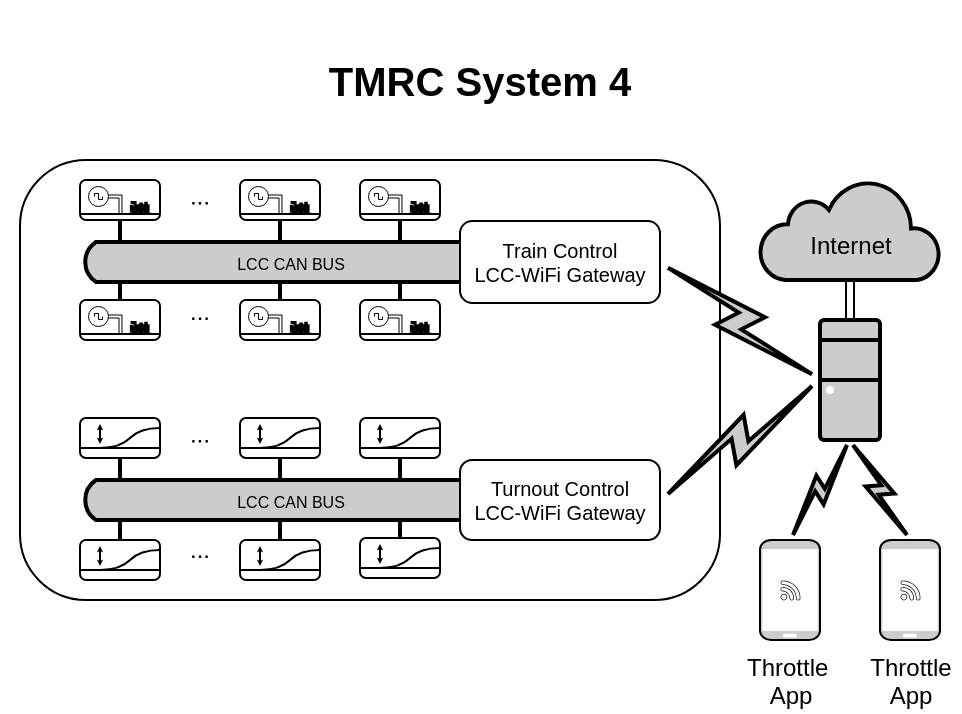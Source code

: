 <mxfile version="24.7.5">
  <diagram name="Page-1" id="bfe91b75-5d2c-26a0-9c1d-138518896778">
    <mxGraphModel dx="1819" dy="663" grid="1" gridSize="10" guides="1" tooltips="1" connect="1" arrows="1" fold="1" page="1" pageScale="1" pageWidth="1100" pageHeight="850" background="none" math="0" shadow="0">
      <root>
        <mxCell id="0" />
        <mxCell id="1" parent="0" />
        <mxCell id="lK3df7tZPb-p5RVf7uYH-199" value="" style="rounded=1;whiteSpace=wrap;html=1;strokeColor=default;" parent="1" vertex="1">
          <mxGeometry x="-1090" y="80" width="350" height="220" as="geometry" />
        </mxCell>
        <mxCell id="lK3df7tZPb-p5RVf7uYH-2" value="" style="fontColor=#0066CC;verticalAlign=top;verticalLabelPosition=bottom;labelPosition=center;align=center;html=1;outlineConnect=0;fillColor=#CCCCCC;strokeColor=default;gradientColor=none;gradientDirection=north;strokeWidth=2;shape=mxgraph.networks.desktop_pc;" parent="1" vertex="1">
          <mxGeometry x="-690" y="160" width="30" height="60" as="geometry" />
        </mxCell>
        <mxCell id="lK3df7tZPb-p5RVf7uYH-3" value="&lt;font&gt;&lt;br&gt;&lt;/font&gt;&lt;div&gt;&lt;font&gt;Internet&lt;/font&gt;&lt;/div&gt;" style="html=1;outlineConnect=0;fillColor=#CCCCCC;strokeColor=default;gradientColor=none;gradientDirection=north;strokeWidth=2;shape=mxgraph.networks.cloud;fontColor=default;" parent="1" vertex="1">
          <mxGeometry x="-720" y="90" width="90" height="50" as="geometry" />
        </mxCell>
        <mxCell id="lK3df7tZPb-p5RVf7uYH-8" value="" style="html=1;outlineConnect=0;fillColor=#CCCCCC;strokeColor=default;gradientColor=none;gradientDirection=north;strokeWidth=2;shape=mxgraph.networks.comm_link_edge;html=1;rounded=0;entryX=0;entryY=0.5;entryDx=0;entryDy=0;entryPerimeter=0;exitX=1;exitY=0.5;exitDx=0;exitDy=0;" parent="1" source="lK3df7tZPb-p5RVf7uYH-18" target="lK3df7tZPb-p5RVf7uYH-2" edge="1">
          <mxGeometry width="100" height="100" relative="1" as="geometry">
            <mxPoint x="-510" y="-10" as="sourcePoint" />
            <mxPoint x="-460" y="60" as="targetPoint" />
          </mxGeometry>
        </mxCell>
        <mxCell id="lK3df7tZPb-p5RVf7uYH-29" value="&lt;font style=&quot;font-size: 8px;&quot; color=&quot;#000000&quot;&gt;LCC CAN BUS&lt;/font&gt;" style="html=1;fillColor=#CCCCCC;strokeColor=default;gradientColor=none;gradientDirection=north;strokeWidth=2;shape=mxgraph.networks.bus;gradientColor=none;gradientDirection=north;fontColor=#ffffff;perimeter=backbonePerimeter;backboneSize=20;" parent="1" vertex="1">
          <mxGeometry x="-1060" y="240" width="210" height="20" as="geometry" />
        </mxCell>
        <mxCell id="lK3df7tZPb-p5RVf7uYH-30" value="" style="strokeColor=default;edgeStyle=none;rounded=0;endArrow=none;html=1;strokeWidth=2;exitX=0.5;exitY=1;exitDx=0;exitDy=0;" parent="1" source="lK3df7tZPb-p5RVf7uYH-145" edge="1">
          <mxGeometry relative="1" as="geometry">
            <mxPoint x="-1040" y="169" as="sourcePoint" />
            <mxPoint x="-1040" y="239.465" as="targetPoint" />
          </mxGeometry>
        </mxCell>
        <mxCell id="lK3df7tZPb-p5RVf7uYH-31" value="" style="strokeColor=default;edgeStyle=none;rounded=0;endArrow=none;html=1;strokeWidth=2;exitX=0.5;exitY=1;exitDx=0;exitDy=0;" parent="1" source="lK3df7tZPb-p5RVf7uYH-140" target="lK3df7tZPb-p5RVf7uYH-29" edge="1">
          <mxGeometry relative="1" as="geometry">
            <mxPoint x="-960" y="229" as="sourcePoint" />
          </mxGeometry>
        </mxCell>
        <mxCell id="lK3df7tZPb-p5RVf7uYH-32" value="" style="strokeColor=default;edgeStyle=none;rounded=0;endArrow=none;html=1;strokeWidth=2;exitX=0.5;exitY=1;exitDx=0;exitDy=0;" parent="1" source="lK3df7tZPb-p5RVf7uYH-84" target="lK3df7tZPb-p5RVf7uYH-29" edge="1">
          <mxGeometry relative="1" as="geometry">
            <mxPoint x="-900" y="180" as="sourcePoint" />
          </mxGeometry>
        </mxCell>
        <mxCell id="lK3df7tZPb-p5RVf7uYH-34" value="" style="strokeColor=default;edgeStyle=none;rounded=0;endArrow=none;html=1;strokeWidth=2;exitX=0.5;exitY=0;exitDx=0;exitDy=0;" parent="1" source="lK3df7tZPb-p5RVf7uYH-89" edge="1">
          <mxGeometry relative="1" as="geometry">
            <mxPoint x="-1040" y="320" as="sourcePoint" />
            <mxPoint x="-1040" y="260.167" as="targetPoint" />
          </mxGeometry>
        </mxCell>
        <mxCell id="lK3df7tZPb-p5RVf7uYH-35" value="" style="strokeColor=default;edgeStyle=none;rounded=0;endArrow=none;html=1;strokeWidth=2;exitX=0.5;exitY=0;exitDx=0;exitDy=0;" parent="1" source="lK3df7tZPb-p5RVf7uYH-94" target="lK3df7tZPb-p5RVf7uYH-29" edge="1">
          <mxGeometry relative="1" as="geometry">
            <mxPoint x="-960" y="320" as="sourcePoint" />
          </mxGeometry>
        </mxCell>
        <mxCell id="lK3df7tZPb-p5RVf7uYH-36" value="" style="strokeColor=default;edgeStyle=none;rounded=0;endArrow=none;html=1;strokeWidth=2;exitX=0.5;exitY=0;exitDx=0;exitDy=0;" parent="1" source="lK3df7tZPb-p5RVf7uYH-99" target="lK3df7tZPb-p5RVf7uYH-29" edge="1">
          <mxGeometry relative="1" as="geometry">
            <mxPoint x="-900" y="320" as="sourcePoint" />
          </mxGeometry>
        </mxCell>
        <mxCell id="lK3df7tZPb-p5RVf7uYH-39" value="" style="html=1;outlineConnect=0;fillColor=#CCCCCC;strokeColor=default;gradientColor=none;gradientDirection=north;strokeWidth=2;shape=mxgraph.networks.comm_link_edge;html=1;rounded=0;entryX=0;entryY=0.5;entryDx=0;entryDy=0;entryPerimeter=0;exitX=1;exitY=0.5;exitDx=0;exitDy=0;" parent="1" source="lK3df7tZPb-p5RVf7uYH-19" target="lK3df7tZPb-p5RVf7uYH-2" edge="1">
          <mxGeometry width="100" height="100" relative="1" as="geometry">
            <mxPoint x="-770" y="240" as="sourcePoint" />
            <mxPoint x="-690" y="310" as="targetPoint" />
          </mxGeometry>
        </mxCell>
        <mxCell id="lK3df7tZPb-p5RVf7uYH-83" value="" style="group;strokeColor=none;" parent="1" vertex="1" connectable="0">
          <mxGeometry x="-920" y="209" width="40" height="20" as="geometry" />
        </mxCell>
        <mxCell id="lK3df7tZPb-p5RVf7uYH-84" value="" style="rounded=1;whiteSpace=wrap;html=1;strokeColor=default;" parent="lK3df7tZPb-p5RVf7uYH-83" vertex="1">
          <mxGeometry width="40" height="20" as="geometry" />
        </mxCell>
        <mxCell id="lK3df7tZPb-p5RVf7uYH-85" value="" style="endArrow=none;html=1;rounded=0;strokeColor=default;" parent="lK3df7tZPb-p5RVf7uYH-83" edge="1">
          <mxGeometry width="50" height="50" relative="1" as="geometry">
            <mxPoint x="40" y="15" as="sourcePoint" />
            <mxPoint y="15" as="targetPoint" />
          </mxGeometry>
        </mxCell>
        <mxCell id="lK3df7tZPb-p5RVf7uYH-86" value="" style="edgeStyle=entityRelationEdgeStyle;startArrow=none;endArrow=none;segment=10;curved=1;sourcePerimeterSpacing=0;targetPerimeterSpacing=0;rounded=0;strokeColor=default;" parent="lK3df7tZPb-p5RVf7uYH-83" edge="1">
          <mxGeometry relative="1" as="geometry">
            <mxPoint x="10" y="15" as="sourcePoint" />
            <mxPoint x="40" y="5" as="targetPoint" />
          </mxGeometry>
        </mxCell>
        <mxCell id="lK3df7tZPb-p5RVf7uYH-87" value="" style="endArrow=classic;startArrow=classic;html=1;rounded=0;endSize=0;startSize=0;strokeColor=default;" parent="lK3df7tZPb-p5RVf7uYH-83" edge="1">
          <mxGeometry width="50" height="50" relative="1" as="geometry">
            <mxPoint x="10" y="13" as="sourcePoint" />
            <mxPoint x="10" y="3" as="targetPoint" />
            <Array as="points">
              <mxPoint x="10" y="8" />
            </Array>
          </mxGeometry>
        </mxCell>
        <mxCell id="lK3df7tZPb-p5RVf7uYH-88" value="" style="group;strokeColor=none;" parent="1" vertex="1" connectable="0">
          <mxGeometry x="-1060" y="270" width="40" height="20" as="geometry" />
        </mxCell>
        <mxCell id="lK3df7tZPb-p5RVf7uYH-89" value="" style="rounded=1;whiteSpace=wrap;html=1;strokeColor=default;" parent="lK3df7tZPb-p5RVf7uYH-88" vertex="1">
          <mxGeometry width="40" height="20" as="geometry" />
        </mxCell>
        <mxCell id="lK3df7tZPb-p5RVf7uYH-90" value="" style="endArrow=none;html=1;rounded=0;strokeColor=default;" parent="lK3df7tZPb-p5RVf7uYH-88" edge="1">
          <mxGeometry width="50" height="50" relative="1" as="geometry">
            <mxPoint x="40" y="15" as="sourcePoint" />
            <mxPoint y="15" as="targetPoint" />
          </mxGeometry>
        </mxCell>
        <mxCell id="lK3df7tZPb-p5RVf7uYH-91" value="" style="edgeStyle=entityRelationEdgeStyle;startArrow=none;endArrow=none;segment=10;curved=1;sourcePerimeterSpacing=0;targetPerimeterSpacing=0;rounded=0;strokeColor=default;" parent="lK3df7tZPb-p5RVf7uYH-88" edge="1">
          <mxGeometry relative="1" as="geometry">
            <mxPoint x="10" y="15" as="sourcePoint" />
            <mxPoint x="40" y="5" as="targetPoint" />
          </mxGeometry>
        </mxCell>
        <mxCell id="lK3df7tZPb-p5RVf7uYH-92" value="" style="endArrow=classic;startArrow=classic;html=1;rounded=0;endSize=0;startSize=0;strokeColor=default;" parent="lK3df7tZPb-p5RVf7uYH-88" edge="1">
          <mxGeometry width="50" height="50" relative="1" as="geometry">
            <mxPoint x="10" y="13" as="sourcePoint" />
            <mxPoint x="10" y="3" as="targetPoint" />
            <Array as="points">
              <mxPoint x="10" y="8" />
            </Array>
          </mxGeometry>
        </mxCell>
        <mxCell id="lK3df7tZPb-p5RVf7uYH-93" value="" style="group;strokeColor=none;" parent="1" vertex="1" connectable="0">
          <mxGeometry x="-980" y="270" width="40" height="20" as="geometry" />
        </mxCell>
        <mxCell id="lK3df7tZPb-p5RVf7uYH-94" value="" style="rounded=1;whiteSpace=wrap;html=1;strokeColor=default;" parent="lK3df7tZPb-p5RVf7uYH-93" vertex="1">
          <mxGeometry width="40" height="20" as="geometry" />
        </mxCell>
        <mxCell id="lK3df7tZPb-p5RVf7uYH-95" value="" style="endArrow=none;html=1;rounded=0;strokeColor=default;" parent="lK3df7tZPb-p5RVf7uYH-93" edge="1">
          <mxGeometry width="50" height="50" relative="1" as="geometry">
            <mxPoint x="40" y="15" as="sourcePoint" />
            <mxPoint y="15" as="targetPoint" />
          </mxGeometry>
        </mxCell>
        <mxCell id="lK3df7tZPb-p5RVf7uYH-96" value="" style="edgeStyle=entityRelationEdgeStyle;startArrow=none;endArrow=none;segment=10;curved=1;sourcePerimeterSpacing=0;targetPerimeterSpacing=0;rounded=0;strokeColor=default;" parent="lK3df7tZPb-p5RVf7uYH-93" edge="1">
          <mxGeometry relative="1" as="geometry">
            <mxPoint x="10" y="15" as="sourcePoint" />
            <mxPoint x="40" y="5" as="targetPoint" />
          </mxGeometry>
        </mxCell>
        <mxCell id="lK3df7tZPb-p5RVf7uYH-97" value="" style="endArrow=classic;startArrow=classic;html=1;rounded=0;endSize=0;startSize=0;strokeColor=default;" parent="lK3df7tZPb-p5RVf7uYH-93" edge="1">
          <mxGeometry width="50" height="50" relative="1" as="geometry">
            <mxPoint x="10" y="13" as="sourcePoint" />
            <mxPoint x="10" y="3" as="targetPoint" />
            <Array as="points">
              <mxPoint x="10" y="8" />
            </Array>
          </mxGeometry>
        </mxCell>
        <mxCell id="lK3df7tZPb-p5RVf7uYH-98" value="" style="group;strokeColor=none;" parent="1" vertex="1" connectable="0">
          <mxGeometry x="-920" y="269" width="40" height="20" as="geometry" />
        </mxCell>
        <mxCell id="lK3df7tZPb-p5RVf7uYH-99" value="" style="rounded=1;whiteSpace=wrap;html=1;strokeColor=default;" parent="lK3df7tZPb-p5RVf7uYH-98" vertex="1">
          <mxGeometry width="40" height="20" as="geometry" />
        </mxCell>
        <mxCell id="lK3df7tZPb-p5RVf7uYH-100" value="" style="endArrow=none;html=1;rounded=0;strokeColor=default;" parent="lK3df7tZPb-p5RVf7uYH-98" edge="1">
          <mxGeometry width="50" height="50" relative="1" as="geometry">
            <mxPoint x="40" y="15" as="sourcePoint" />
            <mxPoint y="15" as="targetPoint" />
          </mxGeometry>
        </mxCell>
        <mxCell id="lK3df7tZPb-p5RVf7uYH-101" value="" style="edgeStyle=entityRelationEdgeStyle;startArrow=none;endArrow=none;segment=10;curved=1;sourcePerimeterSpacing=0;targetPerimeterSpacing=0;rounded=0;strokeColor=default;" parent="lK3df7tZPb-p5RVf7uYH-98" edge="1">
          <mxGeometry relative="1" as="geometry">
            <mxPoint x="10" y="15" as="sourcePoint" />
            <mxPoint x="40" y="5" as="targetPoint" />
          </mxGeometry>
        </mxCell>
        <mxCell id="lK3df7tZPb-p5RVf7uYH-102" value="" style="endArrow=classic;startArrow=classic;html=1;rounded=0;endSize=0;startSize=0;strokeColor=default;" parent="lK3df7tZPb-p5RVf7uYH-98" edge="1">
          <mxGeometry width="50" height="50" relative="1" as="geometry">
            <mxPoint x="10" y="13" as="sourcePoint" />
            <mxPoint x="10" y="3" as="targetPoint" />
            <Array as="points">
              <mxPoint x="10" y="8" />
            </Array>
          </mxGeometry>
        </mxCell>
        <mxCell id="lK3df7tZPb-p5RVf7uYH-108" value="..." style="text;html=1;align=center;verticalAlign=middle;whiteSpace=wrap;rounded=0;strokeColor=none;" parent="1" vertex="1">
          <mxGeometry x="-1040" y="260" width="80" height="29" as="geometry" />
        </mxCell>
        <mxCell id="lK3df7tZPb-p5RVf7uYH-109" value="..." style="text;html=1;align=center;verticalAlign=middle;whiteSpace=wrap;rounded=0;rotation=-180;strokeColor=none;" parent="1" vertex="1">
          <mxGeometry x="-1040" y="209" width="80" height="31" as="geometry" />
        </mxCell>
        <mxCell id="lK3df7tZPb-p5RVf7uYH-138" style="edgeStyle=orthogonalEdgeStyle;shape=link;rounded=0;orthogonalLoop=1;jettySize=auto;html=1;exitX=0.5;exitY=1;exitDx=0;exitDy=0;exitPerimeter=0;entryX=0.5;entryY=0;entryDx=0;entryDy=0;entryPerimeter=0;strokeColor=default;" parent="1" source="lK3df7tZPb-p5RVf7uYH-3" target="lK3df7tZPb-p5RVf7uYH-2" edge="1">
          <mxGeometry relative="1" as="geometry" />
        </mxCell>
        <mxCell id="lK3df7tZPb-p5RVf7uYH-19" value="&lt;div style=&quot;font-size: 10px;&quot;&gt;&lt;font style=&quot;font-size: 10px;&quot;&gt;Turnout Control&lt;/font&gt;&lt;/div&gt;&lt;div style=&quot;font-size: 10px;&quot;&gt;&lt;font style=&quot;font-size: 10px;&quot;&gt;LCC-WiFi Gateway&lt;/font&gt;&lt;/div&gt;" style="rounded=1;whiteSpace=wrap;html=1;strokeColor=default;fontColor=default;" parent="1" vertex="1">
          <mxGeometry x="-870" y="230" width="100" height="40" as="geometry" />
        </mxCell>
        <mxCell id="lK3df7tZPb-p5RVf7uYH-139" value="" style="group;strokeColor=none;" parent="1" vertex="1" connectable="0">
          <mxGeometry x="-980" y="209" width="40" height="20" as="geometry" />
        </mxCell>
        <mxCell id="lK3df7tZPb-p5RVf7uYH-140" value="" style="rounded=1;whiteSpace=wrap;html=1;strokeColor=default;" parent="lK3df7tZPb-p5RVf7uYH-139" vertex="1">
          <mxGeometry width="40" height="20" as="geometry" />
        </mxCell>
        <mxCell id="lK3df7tZPb-p5RVf7uYH-141" value="" style="endArrow=none;html=1;rounded=0;strokeColor=default;" parent="lK3df7tZPb-p5RVf7uYH-139" edge="1">
          <mxGeometry width="50" height="50" relative="1" as="geometry">
            <mxPoint x="40" y="15" as="sourcePoint" />
            <mxPoint y="15" as="targetPoint" />
          </mxGeometry>
        </mxCell>
        <mxCell id="lK3df7tZPb-p5RVf7uYH-142" value="" style="edgeStyle=entityRelationEdgeStyle;startArrow=none;endArrow=none;segment=10;curved=1;sourcePerimeterSpacing=0;targetPerimeterSpacing=0;rounded=0;strokeColor=default;" parent="lK3df7tZPb-p5RVf7uYH-139" edge="1">
          <mxGeometry relative="1" as="geometry">
            <mxPoint x="10" y="15" as="sourcePoint" />
            <mxPoint x="40" y="5" as="targetPoint" />
          </mxGeometry>
        </mxCell>
        <mxCell id="lK3df7tZPb-p5RVf7uYH-143" value="" style="endArrow=classic;startArrow=classic;html=1;rounded=0;endSize=0;startSize=0;strokeColor=default;" parent="lK3df7tZPb-p5RVf7uYH-139" edge="1">
          <mxGeometry width="50" height="50" relative="1" as="geometry">
            <mxPoint x="10" y="13" as="sourcePoint" />
            <mxPoint x="10" y="3" as="targetPoint" />
            <Array as="points">
              <mxPoint x="10" y="8" />
            </Array>
          </mxGeometry>
        </mxCell>
        <mxCell id="lK3df7tZPb-p5RVf7uYH-144" value="" style="group;strokeColor=none;" parent="1" vertex="1" connectable="0">
          <mxGeometry x="-1060" y="209" width="40" height="20" as="geometry" />
        </mxCell>
        <mxCell id="lK3df7tZPb-p5RVf7uYH-145" value="" style="rounded=1;whiteSpace=wrap;html=1;strokeColor=default;" parent="lK3df7tZPb-p5RVf7uYH-144" vertex="1">
          <mxGeometry width="40" height="20" as="geometry" />
        </mxCell>
        <mxCell id="lK3df7tZPb-p5RVf7uYH-146" value="" style="endArrow=none;html=1;rounded=0;strokeColor=default;" parent="lK3df7tZPb-p5RVf7uYH-144" edge="1">
          <mxGeometry width="50" height="50" relative="1" as="geometry">
            <mxPoint x="40" y="15" as="sourcePoint" />
            <mxPoint y="15" as="targetPoint" />
          </mxGeometry>
        </mxCell>
        <mxCell id="lK3df7tZPb-p5RVf7uYH-147" value="" style="edgeStyle=entityRelationEdgeStyle;startArrow=none;endArrow=none;segment=10;curved=1;sourcePerimeterSpacing=0;targetPerimeterSpacing=0;rounded=0;strokeColor=default;" parent="lK3df7tZPb-p5RVf7uYH-144" edge="1">
          <mxGeometry relative="1" as="geometry">
            <mxPoint x="10" y="15" as="sourcePoint" />
            <mxPoint x="40" y="5" as="targetPoint" />
          </mxGeometry>
        </mxCell>
        <mxCell id="lK3df7tZPb-p5RVf7uYH-148" value="" style="endArrow=classic;startArrow=classic;html=1;rounded=0;endSize=0;startSize=0;strokeColor=default;" parent="lK3df7tZPb-p5RVf7uYH-144" edge="1">
          <mxGeometry width="50" height="50" relative="1" as="geometry">
            <mxPoint x="10" y="13" as="sourcePoint" />
            <mxPoint x="10" y="3" as="targetPoint" />
            <Array as="points">
              <mxPoint x="10" y="8" />
            </Array>
          </mxGeometry>
        </mxCell>
        <mxCell id="lK3df7tZPb-p5RVf7uYH-150" value="&lt;font style=&quot;font-size: 8px;&quot; color=&quot;#000000&quot;&gt;LCC CAN BUS&lt;/font&gt;" style="html=1;fillColor=#CCCCCC;strokeColor=default;gradientColor=none;gradientDirection=north;strokeWidth=2;shape=mxgraph.networks.bus;gradientColor=none;gradientDirection=north;fontColor=#ffffff;perimeter=backbonePerimeter;backboneSize=20;" parent="1" vertex="1">
          <mxGeometry x="-1060" y="121" width="210" height="20" as="geometry" />
        </mxCell>
        <mxCell id="lK3df7tZPb-p5RVf7uYH-151" value="" style="strokeColor=default;edgeStyle=none;rounded=0;endArrow=none;html=1;strokeWidth=2;exitX=0.5;exitY=1;exitDx=0;exitDy=0;" parent="1" source="lK3df7tZPb-p5RVf7uYH-180" edge="1">
          <mxGeometry relative="1" as="geometry">
            <mxPoint x="-1040" y="110" as="sourcePoint" />
            <mxPoint x="-1040" y="120.465" as="targetPoint" />
          </mxGeometry>
        </mxCell>
        <mxCell id="lK3df7tZPb-p5RVf7uYH-152" value="" style="strokeColor=default;edgeStyle=none;rounded=0;endArrow=none;html=1;strokeWidth=2;exitX=0.5;exitY=1;exitDx=0;exitDy=0;" parent="1" source="lK3df7tZPb-p5RVf7uYH-174" target="lK3df7tZPb-p5RVf7uYH-150" edge="1">
          <mxGeometry relative="1" as="geometry">
            <mxPoint x="-960" y="110" as="sourcePoint" />
          </mxGeometry>
        </mxCell>
        <mxCell id="lK3df7tZPb-p5RVf7uYH-153" value="" style="strokeColor=default;edgeStyle=none;rounded=0;endArrow=none;html=1;strokeWidth=2;exitX=0.5;exitY=1;exitDx=0;exitDy=0;" parent="1" source="lK3df7tZPb-p5RVf7uYH-161" target="lK3df7tZPb-p5RVf7uYH-150" edge="1">
          <mxGeometry relative="1" as="geometry">
            <mxPoint x="-900" y="110" as="sourcePoint" />
          </mxGeometry>
        </mxCell>
        <mxCell id="lK3df7tZPb-p5RVf7uYH-154" value="" style="strokeColor=default;edgeStyle=none;rounded=0;endArrow=none;html=1;strokeWidth=2;exitX=0.5;exitY=0;exitDx=0;exitDy=0;" parent="1" source="lK3df7tZPb-p5RVf7uYH-192" edge="1">
          <mxGeometry relative="1" as="geometry">
            <mxPoint x="-1040" y="151" as="sourcePoint" />
            <mxPoint x="-1040" y="141.167" as="targetPoint" />
          </mxGeometry>
        </mxCell>
        <mxCell id="lK3df7tZPb-p5RVf7uYH-155" value="" style="strokeColor=default;edgeStyle=none;rounded=0;endArrow=none;html=1;strokeWidth=2;exitX=0.5;exitY=0;exitDx=0;exitDy=0;" parent="1" source="lK3df7tZPb-p5RVf7uYH-186" target="lK3df7tZPb-p5RVf7uYH-150" edge="1">
          <mxGeometry relative="1" as="geometry">
            <mxPoint x="-960" y="151" as="sourcePoint" />
          </mxGeometry>
        </mxCell>
        <mxCell id="lK3df7tZPb-p5RVf7uYH-156" value="" style="strokeColor=default;edgeStyle=none;rounded=0;endArrow=none;html=1;strokeWidth=2;exitX=0.5;exitY=0;exitDx=0;exitDy=0;" parent="1" source="lK3df7tZPb-p5RVf7uYH-167" target="lK3df7tZPb-p5RVf7uYH-150" edge="1">
          <mxGeometry relative="1" as="geometry">
            <mxPoint x="-900" y="150" as="sourcePoint" />
          </mxGeometry>
        </mxCell>
        <mxCell id="lK3df7tZPb-p5RVf7uYH-157" value="..." style="text;html=1;align=center;verticalAlign=middle;whiteSpace=wrap;rounded=0;strokeColor=none;" parent="1" vertex="1">
          <mxGeometry x="-1040" y="141" width="80" height="29" as="geometry" />
        </mxCell>
        <mxCell id="lK3df7tZPb-p5RVf7uYH-158" value="..." style="text;html=1;align=center;verticalAlign=middle;whiteSpace=wrap;rounded=0;rotation=-180;strokeColor=none;" parent="1" vertex="1">
          <mxGeometry x="-1040" y="90" width="80" height="31" as="geometry" />
        </mxCell>
        <mxCell id="lK3df7tZPb-p5RVf7uYH-18" value="&lt;div style=&quot;font-size: 10px;&quot;&gt;&lt;font style=&quot;font-size: 10px;&quot;&gt;Train Control&lt;/font&gt;&lt;/div&gt;&lt;div style=&quot;font-size: 10px;&quot;&gt;&lt;font style=&quot;font-size: 10px;&quot;&gt;LCC-WiFi Gateway&lt;/font&gt;&lt;/div&gt;" style="rounded=1;whiteSpace=wrap;html=1;strokeColor=default;fontColor=default;" parent="1" vertex="1">
          <mxGeometry x="-870" y="110.5" width="100" height="41" as="geometry" />
        </mxCell>
        <mxCell id="lK3df7tZPb-p5RVf7uYH-160" value="" style="group;strokeColor=none;" parent="1" vertex="1" connectable="0">
          <mxGeometry x="-920" y="90.0" width="40" height="20" as="geometry" />
        </mxCell>
        <mxCell id="lK3df7tZPb-p5RVf7uYH-161" value="" style="rounded=1;whiteSpace=wrap;html=1;strokeColor=default;" parent="lK3df7tZPb-p5RVf7uYH-160" vertex="1">
          <mxGeometry width="40" height="20" as="geometry" />
        </mxCell>
        <mxCell id="lK3df7tZPb-p5RVf7uYH-162" value="" style="endArrow=none;startArrow=none;html=1;rounded=0;exitX=0;exitY=0.5;exitDx=0;exitDy=0;entryX=1;entryY=0.5;entryDx=0;entryDy=0;startFill=0;endFill=0;strokeColor=default;" parent="lK3df7tZPb-p5RVf7uYH-160" edge="1">
          <mxGeometry width="100" height="100" relative="1" as="geometry">
            <mxPoint y="17" as="sourcePoint" />
            <mxPoint x="40" y="17" as="targetPoint" />
          </mxGeometry>
        </mxCell>
        <mxCell id="lK3df7tZPb-p5RVf7uYH-163" value="" style="shape=mxgraph.signs.transportation.train_3;html=1;pointerEvents=1;fillColor=#000000;strokeColor=default;verticalLabelPosition=bottom;verticalAlign=top;align=center;sketch=0;" parent="lK3df7tZPb-p5RVf7uYH-160" vertex="1">
          <mxGeometry x="25.25" y="11" width="9.5" height="6" as="geometry" />
        </mxCell>
        <mxCell id="lK3df7tZPb-p5RVf7uYH-164" style="edgeStyle=orthogonalEdgeStyle;shape=link;rounded=0;orthogonalLoop=1;jettySize=auto;html=1;exitX=1;exitY=0.5;exitDx=0;exitDy=0;exitPerimeter=0;width=-1.475;strokeWidth=0.5;snapToPoint=1;strokeColor=default;" parent="lK3df7tZPb-p5RVf7uYH-160" source="lK3df7tZPb-p5RVf7uYH-165" edge="1">
          <mxGeometry relative="1" as="geometry">
            <mxPoint x="20" y="17" as="targetPoint" />
          </mxGeometry>
        </mxCell>
        <mxCell id="lK3df7tZPb-p5RVf7uYH-165" value="" style="pointerEvents=1;verticalLabelPosition=bottom;shadow=0;dashed=0;align=center;html=1;verticalAlign=top;shape=mxgraph.electrical.signal_sources.source;aspect=fixed;points=[[0.5,0,0],[1,0.5,0],[0.5,1,0],[0,0.5,0]];elSignalType=square;strokeWidth=0.5;strokeColor=default;" parent="lK3df7tZPb-p5RVf7uYH-160" vertex="1">
          <mxGeometry x="4" y="3" width="10" height="10" as="geometry" />
        </mxCell>
        <mxCell id="lK3df7tZPb-p5RVf7uYH-166" value="" style="group;strokeColor=none;" parent="1" vertex="1" connectable="0">
          <mxGeometry x="-920" y="150.0" width="40" height="20" as="geometry" />
        </mxCell>
        <mxCell id="lK3df7tZPb-p5RVf7uYH-167" value="" style="rounded=1;whiteSpace=wrap;html=1;strokeColor=default;" parent="lK3df7tZPb-p5RVf7uYH-166" vertex="1">
          <mxGeometry width="40" height="20" as="geometry" />
        </mxCell>
        <mxCell id="lK3df7tZPb-p5RVf7uYH-168" value="" style="endArrow=none;startArrow=none;html=1;rounded=0;exitX=0;exitY=0.5;exitDx=0;exitDy=0;entryX=1;entryY=0.5;entryDx=0;entryDy=0;startFill=0;endFill=0;strokeColor=default;" parent="lK3df7tZPb-p5RVf7uYH-166" edge="1">
          <mxGeometry width="100" height="100" relative="1" as="geometry">
            <mxPoint y="17" as="sourcePoint" />
            <mxPoint x="40" y="17" as="targetPoint" />
          </mxGeometry>
        </mxCell>
        <mxCell id="lK3df7tZPb-p5RVf7uYH-169" value="" style="shape=mxgraph.signs.transportation.train_3;html=1;pointerEvents=1;fillColor=#000000;strokeColor=default;verticalLabelPosition=bottom;verticalAlign=top;align=center;sketch=0;" parent="lK3df7tZPb-p5RVf7uYH-166" vertex="1">
          <mxGeometry x="25.25" y="11" width="9.5" height="6" as="geometry" />
        </mxCell>
        <mxCell id="lK3df7tZPb-p5RVf7uYH-170" style="edgeStyle=orthogonalEdgeStyle;shape=link;rounded=0;orthogonalLoop=1;jettySize=auto;html=1;exitX=1;exitY=0.5;exitDx=0;exitDy=0;exitPerimeter=0;width=-1.475;strokeWidth=0.5;snapToPoint=1;strokeColor=default;" parent="lK3df7tZPb-p5RVf7uYH-166" source="lK3df7tZPb-p5RVf7uYH-171" edge="1">
          <mxGeometry relative="1" as="geometry">
            <mxPoint x="20" y="17" as="targetPoint" />
          </mxGeometry>
        </mxCell>
        <mxCell id="lK3df7tZPb-p5RVf7uYH-171" value="" style="pointerEvents=1;verticalLabelPosition=bottom;shadow=0;dashed=0;align=center;html=1;verticalAlign=top;shape=mxgraph.electrical.signal_sources.source;aspect=fixed;points=[[0.5,0,0],[1,0.5,0],[0.5,1,0],[0,0.5,0]];elSignalType=square;strokeWidth=0.5;strokeColor=default;" parent="lK3df7tZPb-p5RVf7uYH-166" vertex="1">
          <mxGeometry x="4" y="3" width="10" height="10" as="geometry" />
        </mxCell>
        <mxCell id="lK3df7tZPb-p5RVf7uYH-173" value="" style="group;strokeColor=none;" parent="1" vertex="1" connectable="0">
          <mxGeometry x="-980" y="90.0" width="40" height="20" as="geometry" />
        </mxCell>
        <mxCell id="lK3df7tZPb-p5RVf7uYH-174" value="" style="rounded=1;whiteSpace=wrap;html=1;strokeColor=default;" parent="lK3df7tZPb-p5RVf7uYH-173" vertex="1">
          <mxGeometry width="40" height="20" as="geometry" />
        </mxCell>
        <mxCell id="lK3df7tZPb-p5RVf7uYH-175" value="" style="endArrow=none;startArrow=none;html=1;rounded=0;exitX=0;exitY=0.5;exitDx=0;exitDy=0;entryX=1;entryY=0.5;entryDx=0;entryDy=0;startFill=0;endFill=0;strokeColor=default;" parent="lK3df7tZPb-p5RVf7uYH-173" edge="1">
          <mxGeometry width="100" height="100" relative="1" as="geometry">
            <mxPoint y="17" as="sourcePoint" />
            <mxPoint x="40" y="17" as="targetPoint" />
          </mxGeometry>
        </mxCell>
        <mxCell id="lK3df7tZPb-p5RVf7uYH-176" value="" style="shape=mxgraph.signs.transportation.train_3;html=1;pointerEvents=1;fillColor=#000000;strokeColor=default;verticalLabelPosition=bottom;verticalAlign=top;align=center;sketch=0;" parent="lK3df7tZPb-p5RVf7uYH-173" vertex="1">
          <mxGeometry x="25.25" y="11" width="9.5" height="6" as="geometry" />
        </mxCell>
        <mxCell id="lK3df7tZPb-p5RVf7uYH-177" style="edgeStyle=orthogonalEdgeStyle;shape=link;rounded=0;orthogonalLoop=1;jettySize=auto;html=1;exitX=1;exitY=0.5;exitDx=0;exitDy=0;exitPerimeter=0;width=-1.475;strokeWidth=0.5;snapToPoint=1;strokeColor=default;" parent="lK3df7tZPb-p5RVf7uYH-173" source="lK3df7tZPb-p5RVf7uYH-178" edge="1">
          <mxGeometry relative="1" as="geometry">
            <mxPoint x="20" y="17" as="targetPoint" />
          </mxGeometry>
        </mxCell>
        <mxCell id="lK3df7tZPb-p5RVf7uYH-178" value="" style="pointerEvents=1;verticalLabelPosition=bottom;shadow=0;dashed=0;align=center;html=1;verticalAlign=top;shape=mxgraph.electrical.signal_sources.source;aspect=fixed;points=[[0.5,0,0],[1,0.5,0],[0.5,1,0],[0,0.5,0]];elSignalType=square;strokeWidth=0.5;strokeColor=default;" parent="lK3df7tZPb-p5RVf7uYH-173" vertex="1">
          <mxGeometry x="4" y="3" width="10" height="10" as="geometry" />
        </mxCell>
        <mxCell id="lK3df7tZPb-p5RVf7uYH-179" value="" style="group;strokeColor=none;" parent="1" vertex="1" connectable="0">
          <mxGeometry x="-1060" y="90.0" width="40" height="20" as="geometry" />
        </mxCell>
        <mxCell id="lK3df7tZPb-p5RVf7uYH-180" value="" style="rounded=1;whiteSpace=wrap;html=1;strokeColor=default;" parent="lK3df7tZPb-p5RVf7uYH-179" vertex="1">
          <mxGeometry width="40" height="20" as="geometry" />
        </mxCell>
        <mxCell id="lK3df7tZPb-p5RVf7uYH-181" value="" style="endArrow=none;startArrow=none;html=1;rounded=0;exitX=0;exitY=0.5;exitDx=0;exitDy=0;entryX=1;entryY=0.5;entryDx=0;entryDy=0;startFill=0;endFill=0;strokeColor=default;" parent="lK3df7tZPb-p5RVf7uYH-179" edge="1">
          <mxGeometry width="100" height="100" relative="1" as="geometry">
            <mxPoint y="17" as="sourcePoint" />
            <mxPoint x="40" y="17" as="targetPoint" />
          </mxGeometry>
        </mxCell>
        <mxCell id="lK3df7tZPb-p5RVf7uYH-182" value="" style="shape=mxgraph.signs.transportation.train_3;html=1;pointerEvents=1;fillColor=#000000;strokeColor=default;verticalLabelPosition=bottom;verticalAlign=top;align=center;sketch=0;" parent="lK3df7tZPb-p5RVf7uYH-179" vertex="1">
          <mxGeometry x="25.25" y="11" width="9.5" height="6" as="geometry" />
        </mxCell>
        <mxCell id="lK3df7tZPb-p5RVf7uYH-183" style="edgeStyle=orthogonalEdgeStyle;shape=link;rounded=0;orthogonalLoop=1;jettySize=auto;html=1;exitX=1;exitY=0.5;exitDx=0;exitDy=0;exitPerimeter=0;width=-1.475;strokeWidth=0.5;snapToPoint=1;strokeColor=default;" parent="lK3df7tZPb-p5RVf7uYH-179" source="lK3df7tZPb-p5RVf7uYH-184" edge="1">
          <mxGeometry relative="1" as="geometry">
            <mxPoint x="20" y="17" as="targetPoint" />
          </mxGeometry>
        </mxCell>
        <mxCell id="lK3df7tZPb-p5RVf7uYH-184" value="" style="pointerEvents=1;verticalLabelPosition=bottom;shadow=0;dashed=0;align=center;html=1;verticalAlign=top;shape=mxgraph.electrical.signal_sources.source;aspect=fixed;points=[[0.5,0,0],[1,0.5,0],[0.5,1,0],[0,0.5,0]];elSignalType=square;strokeWidth=0.5;strokeColor=default;" parent="lK3df7tZPb-p5RVf7uYH-179" vertex="1">
          <mxGeometry x="4" y="3" width="10" height="10" as="geometry" />
        </mxCell>
        <mxCell id="lK3df7tZPb-p5RVf7uYH-185" value="" style="group;strokeColor=none;" parent="1" vertex="1" connectable="0">
          <mxGeometry x="-980" y="150.0" width="40" height="20" as="geometry" />
        </mxCell>
        <mxCell id="lK3df7tZPb-p5RVf7uYH-186" value="" style="rounded=1;whiteSpace=wrap;html=1;strokeColor=default;" parent="lK3df7tZPb-p5RVf7uYH-185" vertex="1">
          <mxGeometry width="40" height="20" as="geometry" />
        </mxCell>
        <mxCell id="lK3df7tZPb-p5RVf7uYH-187" value="" style="endArrow=none;startArrow=none;html=1;rounded=0;exitX=0;exitY=0.5;exitDx=0;exitDy=0;entryX=1;entryY=0.5;entryDx=0;entryDy=0;startFill=0;endFill=0;strokeColor=default;" parent="lK3df7tZPb-p5RVf7uYH-185" edge="1">
          <mxGeometry width="100" height="100" relative="1" as="geometry">
            <mxPoint y="17" as="sourcePoint" />
            <mxPoint x="40" y="17" as="targetPoint" />
          </mxGeometry>
        </mxCell>
        <mxCell id="lK3df7tZPb-p5RVf7uYH-188" value="" style="shape=mxgraph.signs.transportation.train_3;html=1;pointerEvents=1;fillColor=#000000;strokeColor=default;verticalLabelPosition=bottom;verticalAlign=top;align=center;sketch=0;" parent="lK3df7tZPb-p5RVf7uYH-185" vertex="1">
          <mxGeometry x="25.25" y="11" width="9.5" height="6" as="geometry" />
        </mxCell>
        <mxCell id="lK3df7tZPb-p5RVf7uYH-189" style="edgeStyle=orthogonalEdgeStyle;shape=link;rounded=0;orthogonalLoop=1;jettySize=auto;html=1;exitX=1;exitY=0.5;exitDx=0;exitDy=0;exitPerimeter=0;width=-1.475;strokeWidth=0.5;snapToPoint=1;strokeColor=default;" parent="lK3df7tZPb-p5RVf7uYH-185" source="lK3df7tZPb-p5RVf7uYH-190" edge="1">
          <mxGeometry relative="1" as="geometry">
            <mxPoint x="20" y="17" as="targetPoint" />
          </mxGeometry>
        </mxCell>
        <mxCell id="lK3df7tZPb-p5RVf7uYH-190" value="" style="pointerEvents=1;verticalLabelPosition=bottom;shadow=0;dashed=0;align=center;html=1;verticalAlign=top;shape=mxgraph.electrical.signal_sources.source;aspect=fixed;points=[[0.5,0,0],[1,0.5,0],[0.5,1,0],[0,0.5,0]];elSignalType=square;strokeWidth=0.5;strokeColor=default;" parent="lK3df7tZPb-p5RVf7uYH-185" vertex="1">
          <mxGeometry x="4" y="3" width="10" height="10" as="geometry" />
        </mxCell>
        <mxCell id="lK3df7tZPb-p5RVf7uYH-191" value="" style="group;strokeColor=none;" parent="1" vertex="1" connectable="0">
          <mxGeometry x="-1060" y="150.0" width="40" height="20" as="geometry" />
        </mxCell>
        <mxCell id="lK3df7tZPb-p5RVf7uYH-192" value="" style="rounded=1;whiteSpace=wrap;html=1;strokeColor=default;" parent="lK3df7tZPb-p5RVf7uYH-191" vertex="1">
          <mxGeometry width="40" height="20" as="geometry" />
        </mxCell>
        <mxCell id="lK3df7tZPb-p5RVf7uYH-193" value="" style="endArrow=none;startArrow=none;html=1;rounded=0;exitX=0;exitY=0.5;exitDx=0;exitDy=0;entryX=1;entryY=0.5;entryDx=0;entryDy=0;startFill=0;endFill=0;strokeColor=default;" parent="lK3df7tZPb-p5RVf7uYH-191" edge="1">
          <mxGeometry width="100" height="100" relative="1" as="geometry">
            <mxPoint y="17" as="sourcePoint" />
            <mxPoint x="40" y="17" as="targetPoint" />
          </mxGeometry>
        </mxCell>
        <mxCell id="lK3df7tZPb-p5RVf7uYH-194" value="" style="shape=mxgraph.signs.transportation.train_3;html=1;pointerEvents=1;fillColor=#000000;strokeColor=default;verticalLabelPosition=bottom;verticalAlign=top;align=center;sketch=0;" parent="lK3df7tZPb-p5RVf7uYH-191" vertex="1">
          <mxGeometry x="25.25" y="11" width="9.5" height="6" as="geometry" />
        </mxCell>
        <mxCell id="lK3df7tZPb-p5RVf7uYH-195" style="edgeStyle=orthogonalEdgeStyle;shape=link;rounded=0;orthogonalLoop=1;jettySize=auto;html=1;exitX=1;exitY=0.5;exitDx=0;exitDy=0;exitPerimeter=0;width=-1.475;strokeWidth=0.5;snapToPoint=1;strokeColor=default;" parent="lK3df7tZPb-p5RVf7uYH-191" source="lK3df7tZPb-p5RVf7uYH-196" edge="1">
          <mxGeometry relative="1" as="geometry">
            <mxPoint x="20" y="17" as="targetPoint" />
          </mxGeometry>
        </mxCell>
        <mxCell id="lK3df7tZPb-p5RVf7uYH-196" value="" style="pointerEvents=1;verticalLabelPosition=bottom;shadow=0;dashed=0;align=center;html=1;verticalAlign=top;shape=mxgraph.electrical.signal_sources.source;aspect=fixed;points=[[0.5,0,0],[1,0.5,0],[0.5,1,0],[0,0.5,0]];elSignalType=square;strokeWidth=0.5;strokeColor=default;" parent="lK3df7tZPb-p5RVf7uYH-191" vertex="1">
          <mxGeometry x="4" y="3" width="10" height="10" as="geometry" />
        </mxCell>
        <mxCell id="lK3df7tZPb-p5RVf7uYH-198" value="&lt;b&gt;&lt;font style=&quot;font-size: 20px;&quot;&gt;TMRC System 4&lt;/font&gt;&lt;/b&gt;" style="text;html=1;align=center;verticalAlign=middle;whiteSpace=wrap;rounded=0;fontColor=default;" parent="1" vertex="1">
          <mxGeometry x="-1100" width="480" height="80" as="geometry" />
        </mxCell>
        <mxCell id="lK3df7tZPb-p5RVf7uYH-200" value="&lt;font&gt;Throttle&amp;nbsp;&lt;/font&gt;&lt;div&gt;&lt;font&gt;App&lt;/font&gt;&lt;/div&gt;" style="fontColor=default;verticalAlign=top;verticalLabelPosition=bottom;labelPosition=center;align=center;html=1;outlineConnect=0;fillColor=#CCCCCC;strokeColor=default;gradientColor=none;gradientDirection=north;strokeWidth=2;shape=mxgraph.networks.mobile;" parent="1" vertex="1">
          <mxGeometry x="-720" y="270" width="30" height="50" as="geometry" />
        </mxCell>
        <mxCell id="lK3df7tZPb-p5RVf7uYH-201" value="" style="html=1;outlineConnect=0;fillColor=#CCCCCC;strokeColor=default;gradientColor=none;gradientDirection=north;strokeWidth=2;shape=mxgraph.networks.comm_link_edge;html=1;rounded=0;entryX=0.5;entryY=1;entryDx=0;entryDy=0;entryPerimeter=0;exitX=0.5;exitY=0;exitDx=0;exitDy=0;exitPerimeter=0;" parent="1" source="lK3df7tZPb-p5RVf7uYH-200" target="lK3df7tZPb-p5RVf7uYH-2" edge="1">
          <mxGeometry width="100" height="100" relative="1" as="geometry">
            <mxPoint x="-780" y="330" as="sourcePoint" />
            <mxPoint x="-680" y="230" as="targetPoint" />
          </mxGeometry>
        </mxCell>
        <mxCell id="lK3df7tZPb-p5RVf7uYH-202" value="&lt;font&gt;Throttle&lt;/font&gt;&lt;div&gt;&lt;font&gt;App&lt;/font&gt;&lt;/div&gt;" style="fontColor=default;verticalAlign=top;verticalLabelPosition=bottom;labelPosition=center;align=center;html=1;outlineConnect=0;fillColor=#CCCCCC;strokeColor=default;gradientColor=none;gradientDirection=north;strokeWidth=2;shape=mxgraph.networks.mobile;" parent="1" vertex="1">
          <mxGeometry x="-660" y="270" width="30" height="50" as="geometry" />
        </mxCell>
        <mxCell id="lK3df7tZPb-p5RVf7uYH-203" value="" style="html=1;outlineConnect=0;fillColor=#CCCCCC;strokeColor=default;gradientColor=none;gradientDirection=north;strokeWidth=2;shape=mxgraph.networks.comm_link_edge;html=1;rounded=0;entryX=0.5;entryY=1;entryDx=0;entryDy=0;entryPerimeter=0;exitX=0.5;exitY=0;exitDx=0;exitDy=0;exitPerimeter=0;" parent="1" source="lK3df7tZPb-p5RVf7uYH-202" target="lK3df7tZPb-p5RVf7uYH-2" edge="1">
          <mxGeometry width="100" height="100" relative="1" as="geometry">
            <mxPoint x="-700" y="330" as="sourcePoint" />
            <mxPoint x="-595" y="220" as="targetPoint" />
          </mxGeometry>
        </mxCell>
        <mxCell id="lK3df7tZPb-p5RVf7uYH-204" value="" style="sketch=0;pointerEvents=1;shadow=0;dashed=0;html=1;strokeColor=none;fillColor=#0C0D0D;aspect=fixed;labelPosition=center;verticalLabelPosition=bottom;verticalAlign=top;align=center;outlineConnect=0;shape=mxgraph.vvd.wi_fi;strokeWidth=0.5;" parent="1" vertex="1">
          <mxGeometry x="-710" y="290" width="10" height="10" as="geometry" />
        </mxCell>
        <mxCell id="lK3df7tZPb-p5RVf7uYH-205" value="" style="sketch=0;pointerEvents=1;shadow=0;dashed=0;html=1;strokeColor=none;fillColor=#0C0D0D;aspect=fixed;labelPosition=center;verticalLabelPosition=bottom;verticalAlign=top;align=center;outlineConnect=0;shape=mxgraph.vvd.wi_fi;strokeWidth=0.5;" parent="1" vertex="1">
          <mxGeometry x="-650" y="290" width="10" height="10" as="geometry" />
        </mxCell>
      </root>
    </mxGraphModel>
  </diagram>
</mxfile>
